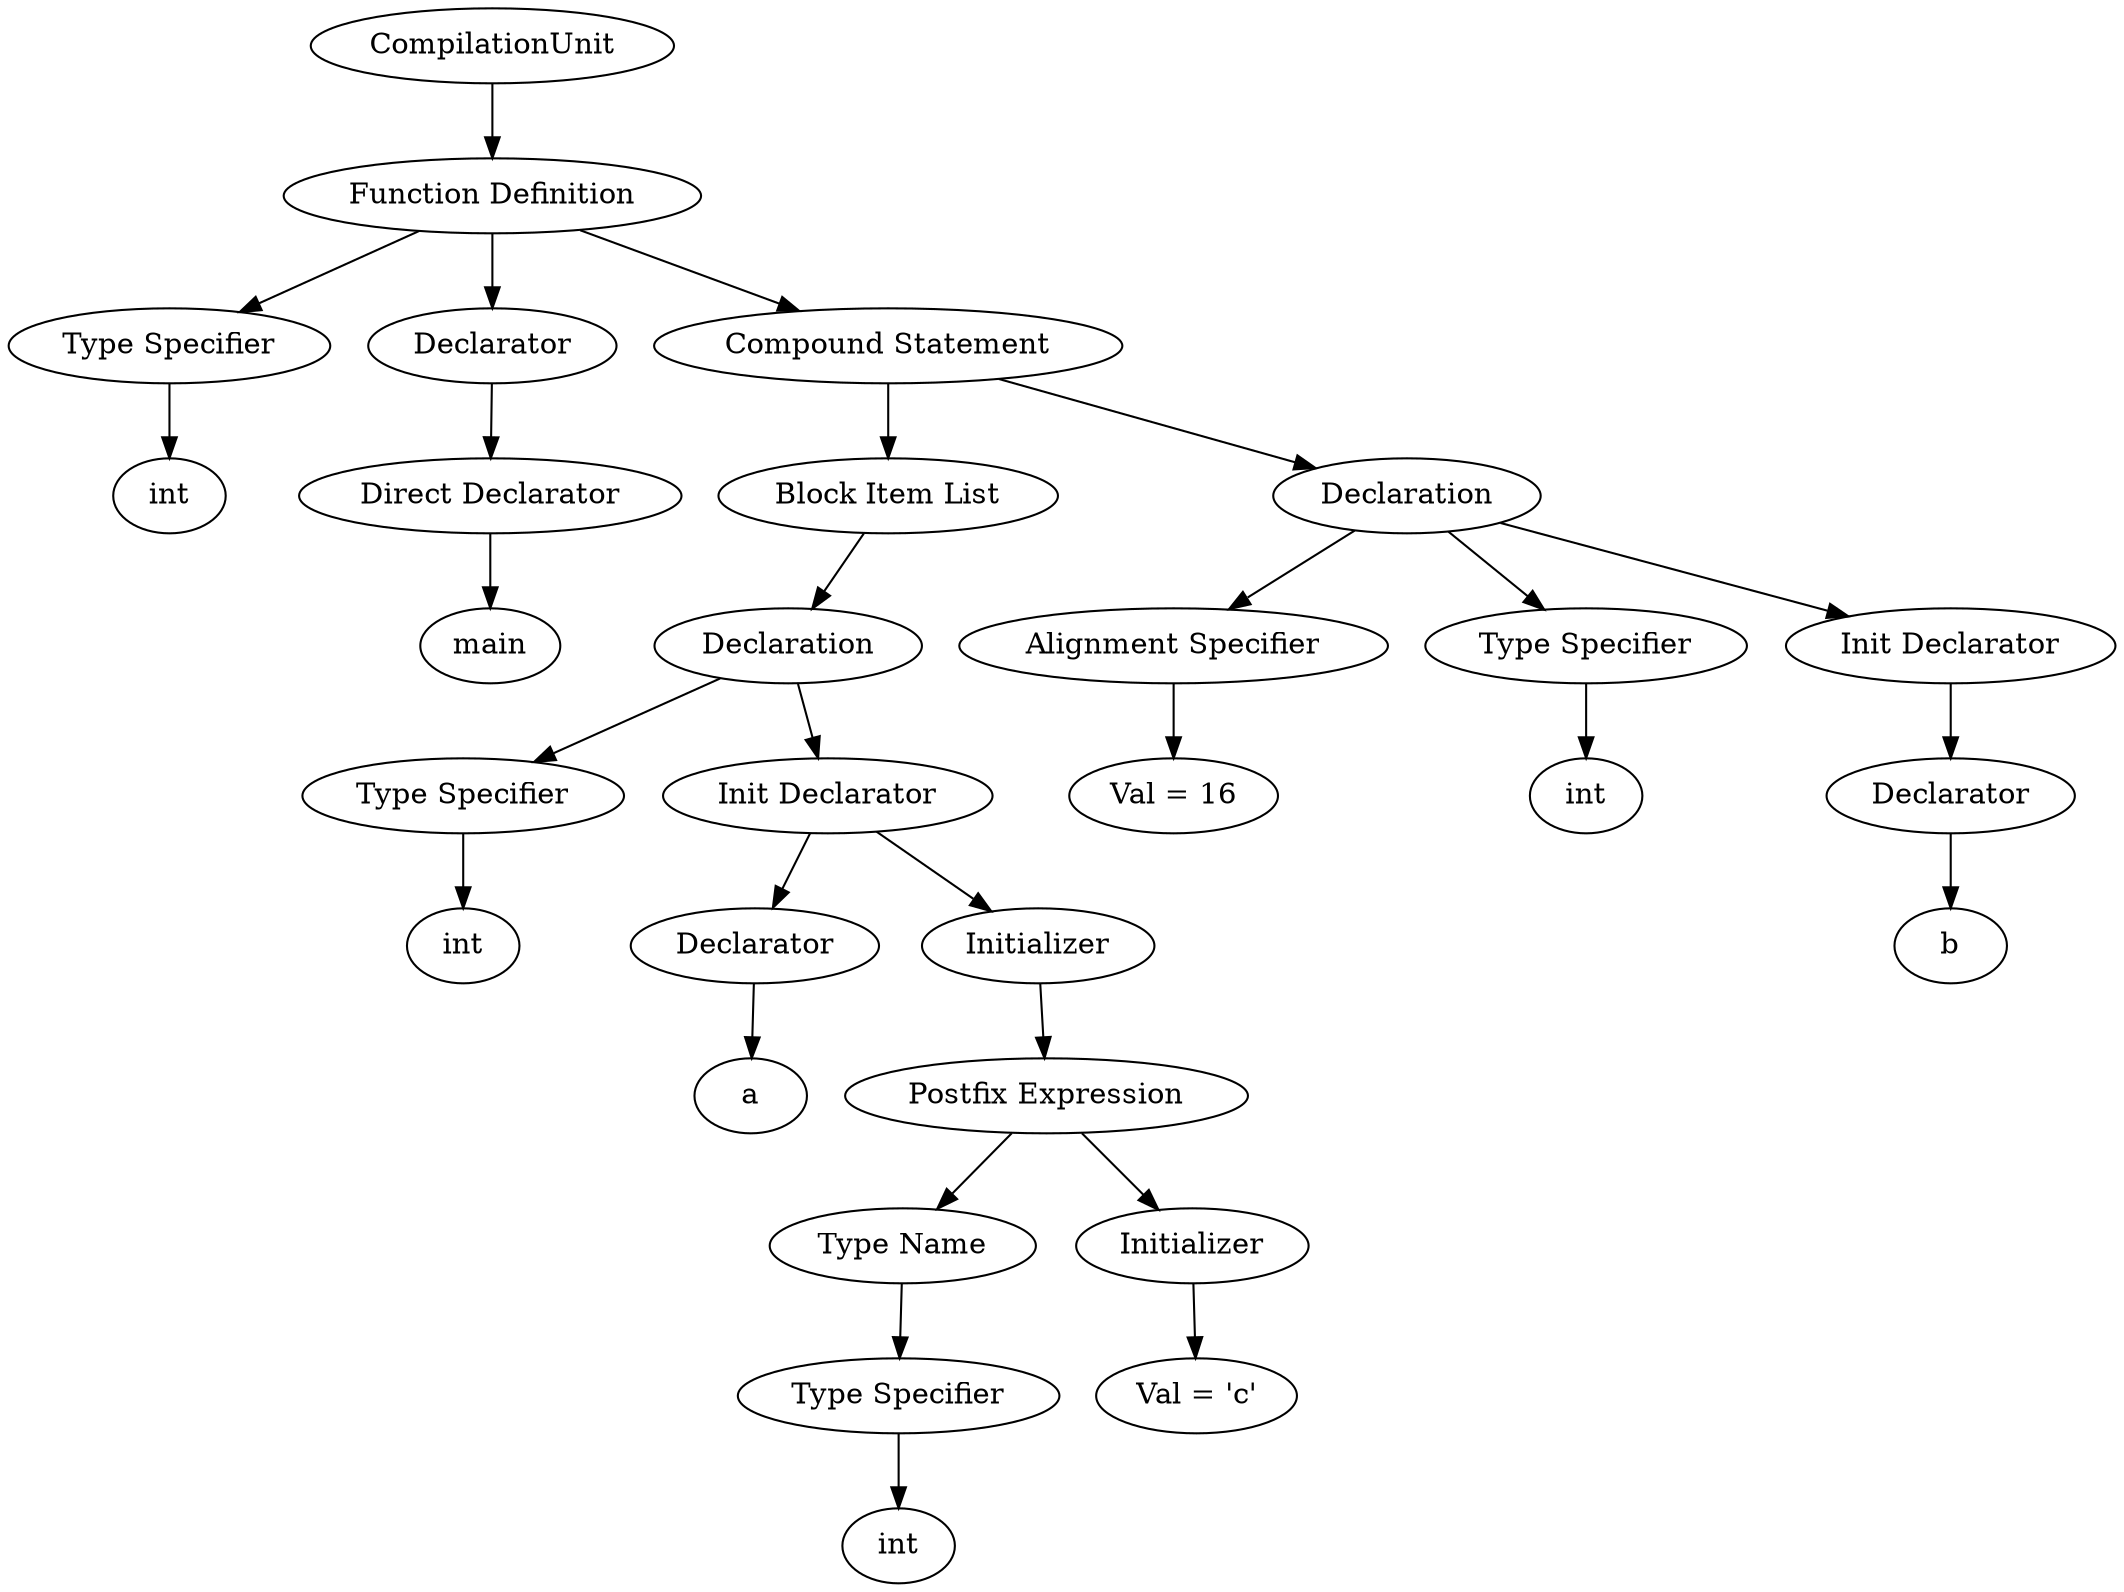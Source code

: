 digraph G {
		Q0[label="CompilationUnit"];
		Q0 -> Q1
		Q1[label="Function Definition"];
		Q1 -> Q2
		Q2[label="Type Specifier"];
		Q2 -> Q3
		Q3[label="int"];
		Q1 -> Q4
		Q4[label="Declarator"];
		Q4 -> Q5
		Q5[label="Direct Declarator"];
		Q5 -> Q6
		Q6[label="main"];
		Q1 -> Q7
		Q7[label="Compound Statement"];
		Q7 -> Q8
		Q8[label="Block Item List"];
		Q8 -> Q9
		Q9[label="Declaration"];
		Q9 -> Q10
		Q10[label="Type Specifier"];
		Q10 -> Q11
		Q11[label="int"];
		Q9 -> Q12
		Q12[label="Init Declarator"];
		Q12 -> Q13
		Q13[label="Declarator"];
		Q13 -> Q14
		Q14[label="a"];
		Q12 -> Q15
		Q15[label="Initializer"];
		Q15 -> Q16
		Q16[label="Postfix Expression"];
		Q16 -> Q17
		Q17[label="Type Name"];
		Q17 -> Q18
		Q18[label="Type Specifier"];
		Q18 -> Q19
		Q19[label="int"];
		Q16 -> Q20
		Q20[label="Initializer"];
		Q20 -> Q21
		Q21[label="Val = 'c'"];
		Q7 -> Q22
		Q22[label="Declaration"];
		Q22 -> Q23
		Q23[label="Alignment Specifier"];
		Q23 -> Q24
		Q24[label="Val = 16"];
		Q22 -> Q25
		Q25[label="Type Specifier"];
		Q25 -> Q26
		Q26[label="int"];
		Q22 -> Q27
		Q27[label="Init Declarator"];
		Q27 -> Q28
		Q28[label="Declarator"];
		Q28 -> Q29
		Q29[label="b"];
		
}